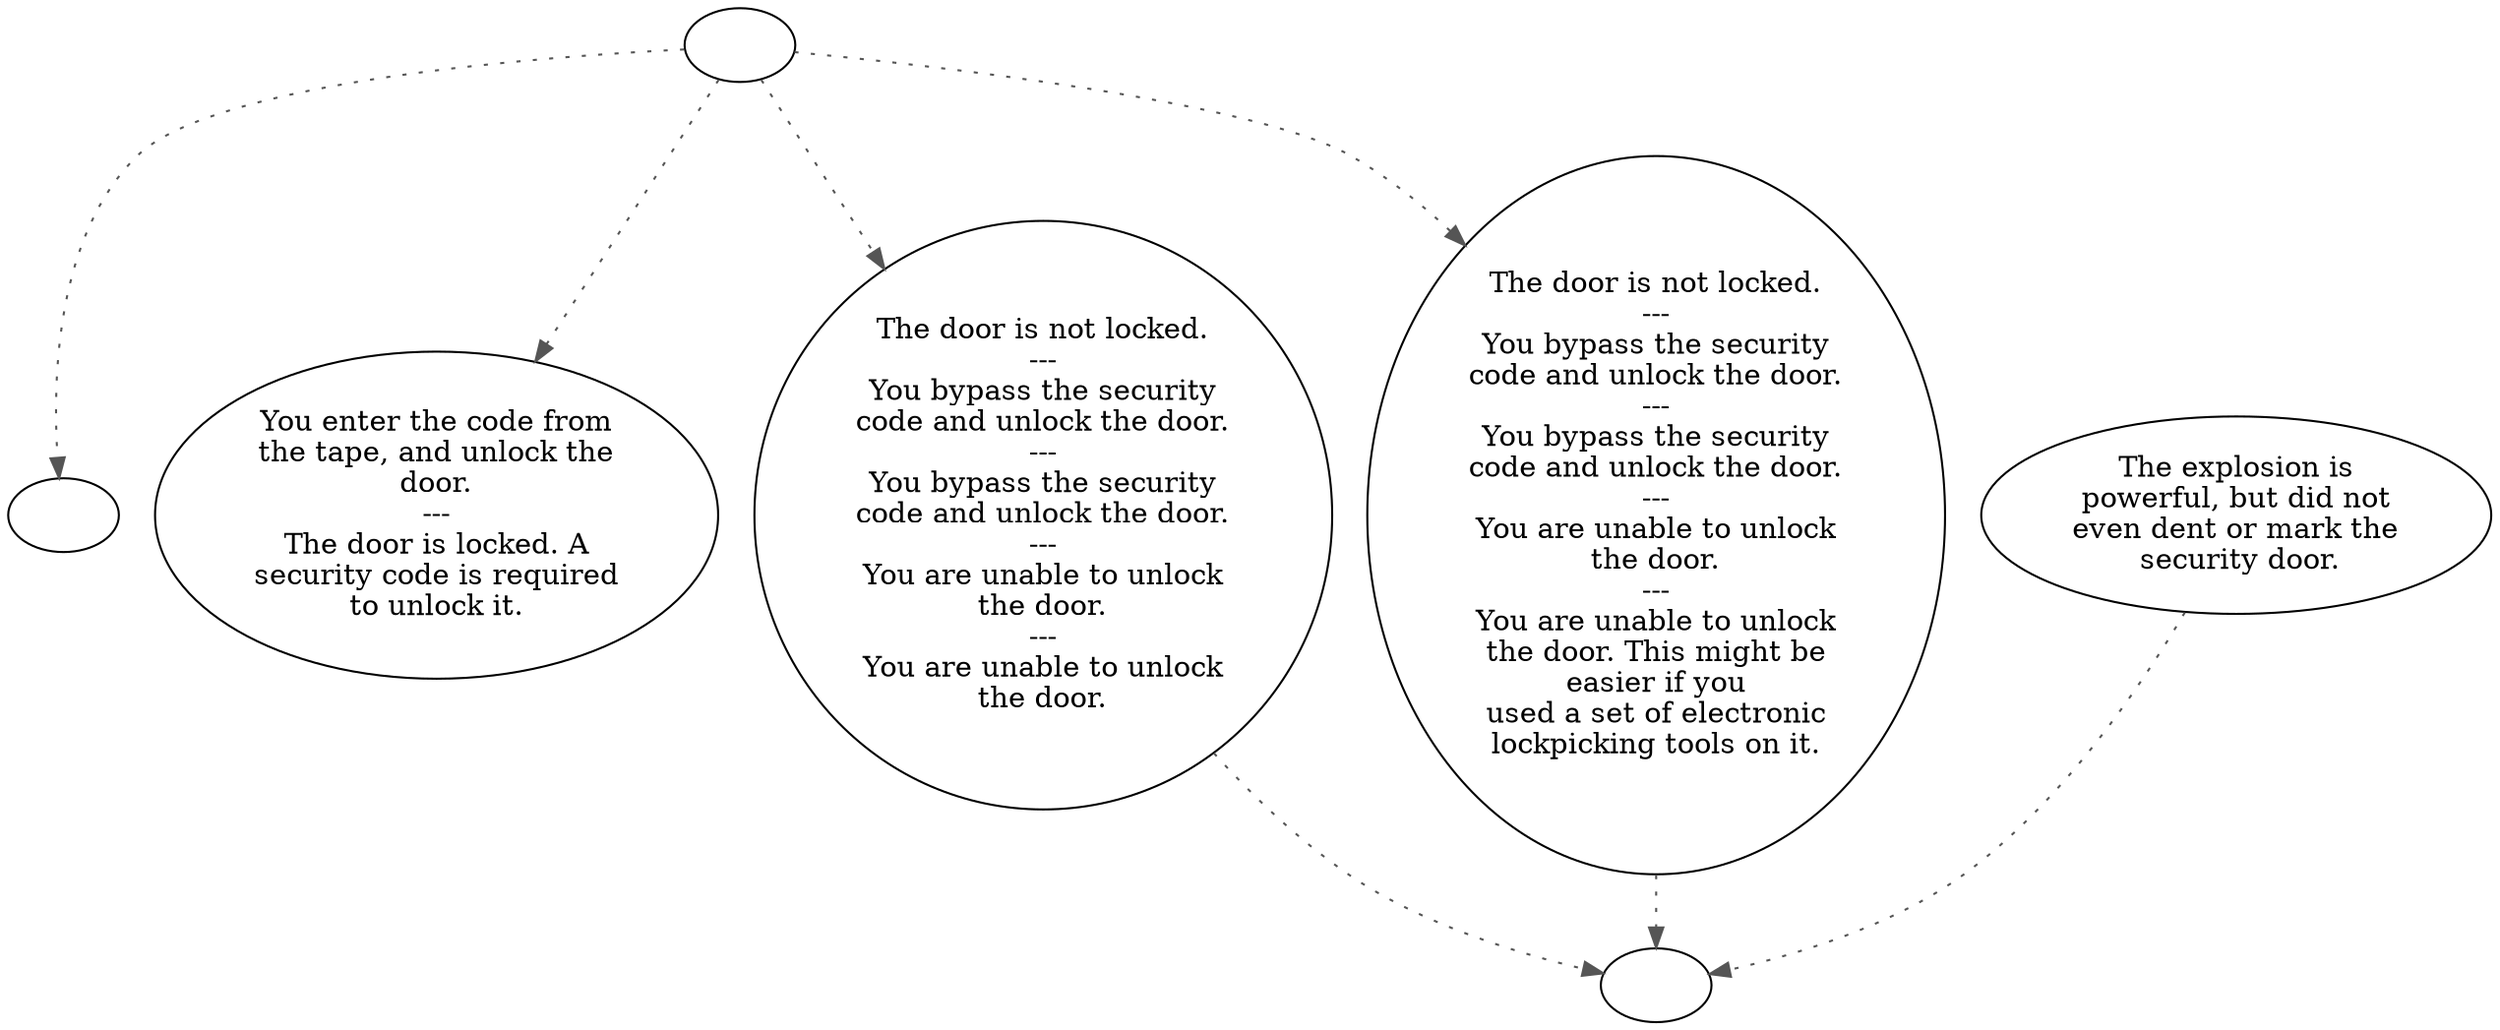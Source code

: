 digraph MBOUT2IN {
  "start" [style=filled       fillcolor="#FFFFFF"       color="#000000"]
  "start" -> "look_at_p_proc" [style=dotted color="#555555"]
  "start" -> "use_p_proc" [style=dotted color="#555555"]
  "start" -> "use_obj_on_p_proc" [style=dotted color="#555555"]
  "start" -> "use_skill_on_p_proc" [style=dotted color="#555555"]
  "start" [label=""]
  "look_at_p_proc" [style=filled       fillcolor="#FFFFFF"       color="#000000"]
  "look_at_p_proc" [label=""]
  "use_p_proc" [style=filled       fillcolor="#FFFFFF"       color="#000000"]
  "use_p_proc" [label="You enter the code from\nthe tape, and unlock the\ndoor.\n---\nThe door is locked. A\nsecurity code is required\nto unlock it."]
  "use_obj_on_p_proc" [style=filled       fillcolor="#FFFFFF"       color="#000000"]
  "use_obj_on_p_proc" -> "alert" [style=dotted color="#555555"]
  "use_obj_on_p_proc" [label="The door is not locked.\n---\nYou bypass the security\ncode and unlock the door.\n---\nYou bypass the security\ncode and unlock the door.\n---\nYou are unable to unlock\nthe door.\n---\nYou are unable to unlock\nthe door."]
  "use_skill_on_p_proc" [style=filled       fillcolor="#FFFFFF"       color="#000000"]
  "use_skill_on_p_proc" -> "alert" [style=dotted color="#555555"]
  "use_skill_on_p_proc" [label="The door is not locked.\n---\nYou bypass the security\ncode and unlock the door.\n---\nYou bypass the security\ncode and unlock the door.\n---\nYou are unable to unlock\nthe door.\n---\nYou are unable to unlock\nthe door. This might be\neasier if you\nused a set of electronic\nlockpicking tools on it."]
  "alert" [style=filled       fillcolor="#FFFFFF"       color="#000000"]
  "alert" [label=""]
  "damage_p_proc" [style=filled       fillcolor="#FFFFFF"       color="#000000"]
  "damage_p_proc" -> "alert" [style=dotted color="#555555"]
  "damage_p_proc" [label="The explosion is\npowerful, but did not\neven dent or mark the\n security door."]
}